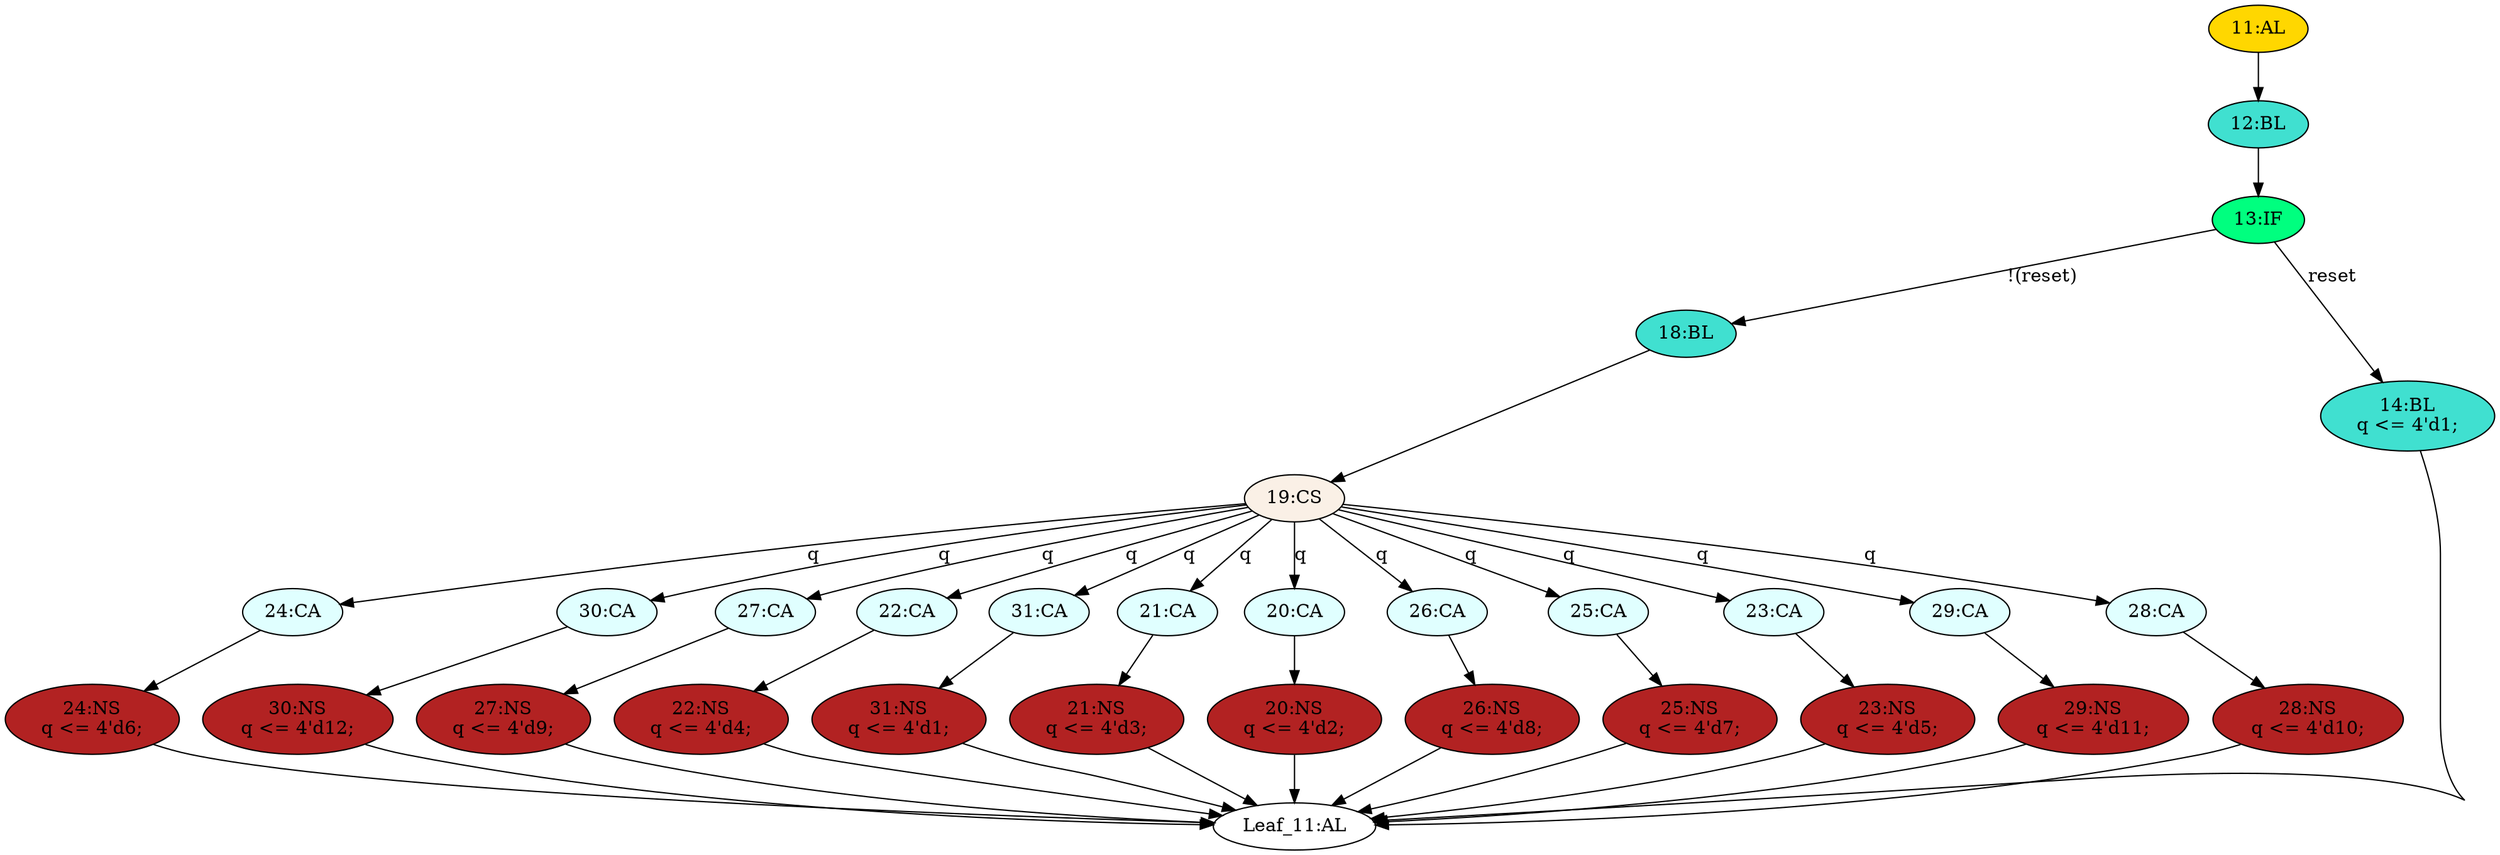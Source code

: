 strict digraph "" {
	node [label="\N"];
	"24:CA"	[ast="<pyverilog.vparser.ast.Case object at 0x7f7c9f1c0850>",
		fillcolor=lightcyan,
		label="24:CA",
		statements="[]",
		style=filled,
		typ=Case];
	"24:NS"	[ast="<pyverilog.vparser.ast.NonblockingSubstitution object at 0x7f7c9f1c0950>",
		fillcolor=firebrick,
		label="24:NS
q <= 4'd6;",
		statements="[<pyverilog.vparser.ast.NonblockingSubstitution object at 0x7f7c9f1c0950>]",
		style=filled,
		typ=NonblockingSubstitution];
	"24:CA" -> "24:NS"	[cond="[]",
		lineno=None];
	"30:CA"	[ast="<pyverilog.vparser.ast.Case object at 0x7f7c9f1c0ad0>",
		fillcolor=lightcyan,
		label="30:CA",
		statements="[]",
		style=filled,
		typ=Case];
	"30:NS"	[ast="<pyverilog.vparser.ast.NonblockingSubstitution object at 0x7f7c9f1c0b50>",
		fillcolor=firebrick,
		label="30:NS
q <= 4'd12;",
		statements="[<pyverilog.vparser.ast.NonblockingSubstitution object at 0x7f7c9f1c0b50>]",
		style=filled,
		typ=NonblockingSubstitution];
	"30:CA" -> "30:NS"	[cond="[]",
		lineno=None];
	"26:NS"	[ast="<pyverilog.vparser.ast.NonblockingSubstitution object at 0x7f7c9f1c0c90>",
		fillcolor=firebrick,
		label="26:NS
q <= 4'd8;",
		statements="[<pyverilog.vparser.ast.NonblockingSubstitution object at 0x7f7c9f1c0c90>]",
		style=filled,
		typ=NonblockingSubstitution];
	"Leaf_11:AL"	[def_var="['q']",
		label="Leaf_11:AL"];
	"26:NS" -> "Leaf_11:AL"	[cond="[]",
		lineno=None];
	"31:NS"	[ast="<pyverilog.vparser.ast.NonblockingSubstitution object at 0x7f7c9f1c0e10>",
		fillcolor=firebrick,
		label="31:NS
q <= 4'd1;",
		statements="[<pyverilog.vparser.ast.NonblockingSubstitution object at 0x7f7c9f1c0e10>]",
		style=filled,
		typ=NonblockingSubstitution];
	"31:NS" -> "Leaf_11:AL"	[cond="[]",
		lineno=None];
	"18:BL"	[ast="<pyverilog.vparser.ast.Block object at 0x7f7c9f1c0f50>",
		fillcolor=turquoise,
		label="18:BL",
		statements="[]",
		style=filled,
		typ=Block];
	"19:CS"	[ast="<pyverilog.vparser.ast.CaseStatement object at 0x7f7c9f1c0f90>",
		fillcolor=linen,
		label="19:CS",
		statements="[]",
		style=filled,
		typ=CaseStatement];
	"18:BL" -> "19:CS"	[cond="[]",
		lineno=None];
	"12:BL"	[ast="<pyverilog.vparser.ast.Block object at 0x7f7c9f1ea190>",
		fillcolor=turquoise,
		label="12:BL",
		statements="[]",
		style=filled,
		typ=Block];
	"13:IF"	[ast="<pyverilog.vparser.ast.IfStatement object at 0x7f7c9f1ea1d0>",
		fillcolor=springgreen,
		label="13:IF",
		statements="[]",
		style=filled,
		typ=IfStatement];
	"12:BL" -> "13:IF"	[cond="[]",
		lineno=None];
	"20:NS"	[ast="<pyverilog.vparser.ast.NonblockingSubstitution object at 0x7f7c9f1e5110>",
		fillcolor=firebrick,
		label="20:NS
q <= 4'd2;",
		statements="[<pyverilog.vparser.ast.NonblockingSubstitution object at 0x7f7c9f1e5110>]",
		style=filled,
		typ=NonblockingSubstitution];
	"20:NS" -> "Leaf_11:AL"	[cond="[]",
		lineno=None];
	"13:IF" -> "18:BL"	[cond="['reset']",
		label="!(reset)",
		lineno=13];
	"14:BL"	[ast="<pyverilog.vparser.ast.Block object at 0x7f7c9f1ea290>",
		fillcolor=turquoise,
		label="14:BL
q <= 4'd1;",
		statements="[<pyverilog.vparser.ast.NonblockingSubstitution object at 0x7f7c9f1ea2d0>]",
		style=filled,
		typ=Block];
	"13:IF" -> "14:BL"	[cond="['reset']",
		label=reset,
		lineno=13];
	"27:CA"	[ast="<pyverilog.vparser.ast.Case object at 0x7f7c9f1e5ad0>",
		fillcolor=lightcyan,
		label="27:CA",
		statements="[]",
		style=filled,
		typ=Case];
	"27:NS"	[ast="<pyverilog.vparser.ast.NonblockingSubstitution object at 0x7f7c9f1e5b50>",
		fillcolor=firebrick,
		label="27:NS
q <= 4'd9;",
		statements="[<pyverilog.vparser.ast.NonblockingSubstitution object at 0x7f7c9f1e5b50>]",
		style=filled,
		typ=NonblockingSubstitution];
	"27:CA" -> "27:NS"	[cond="[]",
		lineno=None];
	"23:NS"	[ast="<pyverilog.vparser.ast.NonblockingSubstitution object at 0x7f7c9f1e5690>",
		fillcolor=firebrick,
		label="23:NS
q <= 4'd5;",
		statements="[<pyverilog.vparser.ast.NonblockingSubstitution object at 0x7f7c9f1e5690>]",
		style=filled,
		typ=NonblockingSubstitution];
	"23:NS" -> "Leaf_11:AL"	[cond="[]",
		lineno=None];
	"22:NS"	[ast="<pyverilog.vparser.ast.NonblockingSubstitution object at 0x7f7c9f1e5490>",
		fillcolor=firebrick,
		label="22:NS
q <= 4'd4;",
		statements="[<pyverilog.vparser.ast.NonblockingSubstitution object at 0x7f7c9f1e5490>]",
		style=filled,
		typ=NonblockingSubstitution];
	"22:NS" -> "Leaf_11:AL"	[cond="[]",
		lineno=None];
	"25:NS"	[ast="<pyverilog.vparser.ast.NonblockingSubstitution object at 0x7f7c9f1e5890>",
		fillcolor=firebrick,
		label="25:NS
q <= 4'd7;",
		statements="[<pyverilog.vparser.ast.NonblockingSubstitution object at 0x7f7c9f1e5890>]",
		style=filled,
		typ=NonblockingSubstitution];
	"25:NS" -> "Leaf_11:AL"	[cond="[]",
		lineno=None];
	"11:AL"	[ast="<pyverilog.vparser.ast.Always object at 0x7f7c9f1ea4d0>",
		clk_sens=True,
		fillcolor=gold,
		label="11:AL",
		sens="['clk', 'reset']",
		statements="[]",
		style=filled,
		typ=Always,
		use_var="['reset', 'q']"];
	"11:AL" -> "12:BL"	[cond="[]",
		lineno=None];
	"14:BL" -> "Leaf_11:AL"	[cond="[]",
		lineno=None];
	"22:CA"	[ast="<pyverilog.vparser.ast.Case object at 0x7f7c9f1e5410>",
		fillcolor=lightcyan,
		label="22:CA",
		statements="[]",
		style=filled,
		typ=Case];
	"22:CA" -> "22:NS"	[cond="[]",
		lineno=None];
	"31:CA"	[ast="<pyverilog.vparser.ast.Case object at 0x7f7c9f1ea090>",
		fillcolor=lightcyan,
		label="31:CA",
		statements="[]",
		style=filled,
		typ=Case];
	"31:CA" -> "31:NS"	[cond="[]",
		lineno=None];
	"28:NS"	[ast="<pyverilog.vparser.ast.NonblockingSubstitution object at 0x7f7c9f1e5d50>",
		fillcolor=firebrick,
		label="28:NS
q <= 4'd10;",
		statements="[<pyverilog.vparser.ast.NonblockingSubstitution object at 0x7f7c9f1e5d50>]",
		style=filled,
		typ=NonblockingSubstitution];
	"28:NS" -> "Leaf_11:AL"	[cond="[]",
		lineno=None];
	"21:CA"	[ast="<pyverilog.vparser.ast.Case object at 0x7f7c9f1e5250>",
		fillcolor=lightcyan,
		label="21:CA",
		statements="[]",
		style=filled,
		typ=Case];
	"21:NS"	[ast="<pyverilog.vparser.ast.NonblockingSubstitution object at 0x7f7c9f1e52d0>",
		fillcolor=firebrick,
		label="21:NS
q <= 4'd3;",
		statements="[<pyverilog.vparser.ast.NonblockingSubstitution object at 0x7f7c9f1e52d0>]",
		style=filled,
		typ=NonblockingSubstitution];
	"21:CA" -> "21:NS"	[cond="[]",
		lineno=None];
	"20:CA"	[ast="<pyverilog.vparser.ast.Case object at 0x7f7c9f1e5090>",
		fillcolor=lightcyan,
		label="20:CA",
		statements="[]",
		style=filled,
		typ=Case];
	"20:CA" -> "20:NS"	[cond="[]",
		lineno=None];
	"29:NS"	[ast="<pyverilog.vparser.ast.NonblockingSubstitution object at 0x7f7c9f1e5f50>",
		fillcolor=firebrick,
		label="29:NS
q <= 4'd11;",
		statements="[<pyverilog.vparser.ast.NonblockingSubstitution object at 0x7f7c9f1e5f50>]",
		style=filled,
		typ=NonblockingSubstitution];
	"29:NS" -> "Leaf_11:AL"	[cond="[]",
		lineno=None];
	"24:NS" -> "Leaf_11:AL"	[cond="[]",
		lineno=None];
	"27:NS" -> "Leaf_11:AL"	[cond="[]",
		lineno=None];
	"26:CA"	[ast="<pyverilog.vparser.ast.Case object at 0x7f7c9f1e5a10>",
		fillcolor=lightcyan,
		label="26:CA",
		statements="[]",
		style=filled,
		typ=Case];
	"26:CA" -> "26:NS"	[cond="[]",
		lineno=None];
	"25:CA"	[ast="<pyverilog.vparser.ast.Case object at 0x7f7c9f1e5810>",
		fillcolor=lightcyan,
		label="25:CA",
		statements="[]",
		style=filled,
		typ=Case];
	"25:CA" -> "25:NS"	[cond="[]",
		lineno=None];
	"23:CA"	[ast="<pyverilog.vparser.ast.Case object at 0x7f7c9f1e5610>",
		fillcolor=lightcyan,
		label="23:CA",
		statements="[]",
		style=filled,
		typ=Case];
	"23:CA" -> "23:NS"	[cond="[]",
		lineno=None];
	"30:NS" -> "Leaf_11:AL"	[cond="[]",
		lineno=None];
	"29:CA"	[ast="<pyverilog.vparser.ast.Case object at 0x7f7c9f1e5ed0>",
		fillcolor=lightcyan,
		label="29:CA",
		statements="[]",
		style=filled,
		typ=Case];
	"29:CA" -> "29:NS"	[cond="[]",
		lineno=None];
	"19:CS" -> "24:CA"	[cond="['q']",
		label=q,
		lineno=19];
	"19:CS" -> "30:CA"	[cond="['q']",
		label=q,
		lineno=19];
	"19:CS" -> "27:CA"	[cond="['q']",
		label=q,
		lineno=19];
	"19:CS" -> "22:CA"	[cond="['q']",
		label=q,
		lineno=19];
	"19:CS" -> "31:CA"	[cond="['q']",
		label=q,
		lineno=19];
	"19:CS" -> "21:CA"	[cond="['q']",
		label=q,
		lineno=19];
	"19:CS" -> "20:CA"	[cond="['q']",
		label=q,
		lineno=19];
	"19:CS" -> "26:CA"	[cond="['q']",
		label=q,
		lineno=19];
	"19:CS" -> "25:CA"	[cond="['q']",
		label=q,
		lineno=19];
	"19:CS" -> "23:CA"	[cond="['q']",
		label=q,
		lineno=19];
	"19:CS" -> "29:CA"	[cond="['q']",
		label=q,
		lineno=19];
	"28:CA"	[ast="<pyverilog.vparser.ast.Case object at 0x7f7c9f1e5cd0>",
		fillcolor=lightcyan,
		label="28:CA",
		statements="[]",
		style=filled,
		typ=Case];
	"19:CS" -> "28:CA"	[cond="['q']",
		label=q,
		lineno=19];
	"28:CA" -> "28:NS"	[cond="[]",
		lineno=None];
	"21:NS" -> "Leaf_11:AL"	[cond="[]",
		lineno=None];
}

